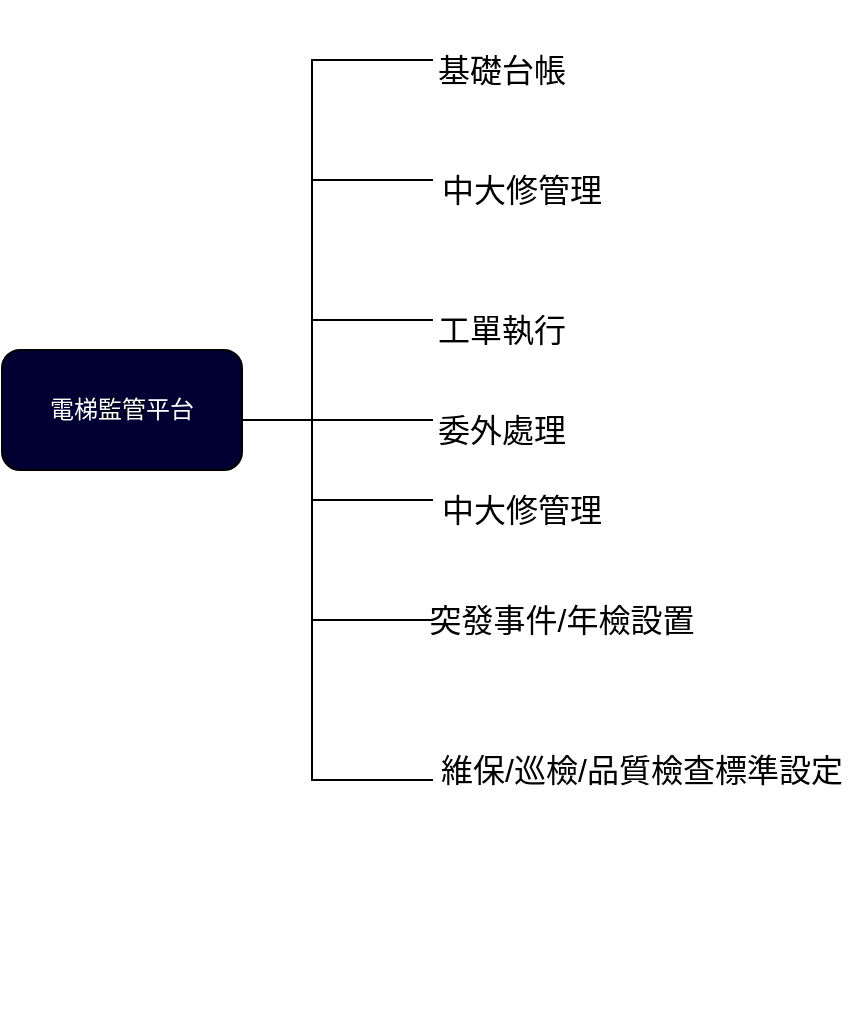<mxfile version="26.0.3">
  <diagram name="第 1 页" id="5rvKIDAVcGnyF-rBDE6Z">
    <mxGraphModel grid="1" page="1" gridSize="10" guides="1" tooltips="1" connect="1" arrows="1" fold="1" pageScale="1" pageWidth="827" pageHeight="1169" math="0" shadow="0">
      <root>
        <mxCell id="0" />
        <mxCell id="1" parent="0" />
        <mxCell id="5XZZF3SN_JpyJERcnlL9-2" value="電梯" style="rounded=1;whiteSpace=wrap;html=1;fillColor=#000033;" vertex="1" parent="1">
          <mxGeometry x="45" y="245" width="120" height="60" as="geometry" />
        </mxCell>
        <mxCell id="5XZZF3SN_JpyJERcnlL9-3" value="電梯監管平台" style="text;html=1;align=center;verticalAlign=middle;whiteSpace=wrap;rounded=0;fontColor=#FFFFFF;" vertex="1" parent="1">
          <mxGeometry x="60" y="260" width="90" height="30" as="geometry" />
        </mxCell>
        <mxCell id="5XZZF3SN_JpyJERcnlL9-8" value="" style="shape=partialRectangle;whiteSpace=wrap;html=1;top=0;left=0;fillColor=none;" vertex="1" parent="1">
          <mxGeometry x="165" y="220" width="35" height="60" as="geometry" />
        </mxCell>
        <mxCell id="5XZZF3SN_JpyJERcnlL9-9" value="" style="shape=partialRectangle;whiteSpace=wrap;html=1;right=0;top=0;bottom=0;fillColor=none;routingCenterX=-0.5;" vertex="1" parent="1">
          <mxGeometry x="200" y="160" width="120" height="60" as="geometry" />
        </mxCell>
        <mxCell id="5XZZF3SN_JpyJERcnlL9-10" value="" style="shape=partialRectangle;whiteSpace=wrap;html=1;right=0;top=0;bottom=0;fillColor=none;routingCenterX=-0.5;" vertex="1" parent="1">
          <mxGeometry x="200" y="100" width="120" height="60" as="geometry" />
        </mxCell>
        <mxCell id="5XZZF3SN_JpyJERcnlL9-11" value="" style="shape=partialRectangle;whiteSpace=wrap;html=1;right=0;top=0;bottom=0;fillColor=none;routingCenterX=-0.5;rotation=90;" vertex="1" parent="1">
          <mxGeometry x="170" y="190" width="120" height="60" as="geometry" />
        </mxCell>
        <mxCell id="5XZZF3SN_JpyJERcnlL9-16" value="" style="shape=partialRectangle;whiteSpace=wrap;html=1;right=0;top=0;bottom=0;fillColor=none;routingCenterX=-0.5;rotation=90;" vertex="1" parent="1">
          <mxGeometry x="170" y="130" width="120" height="60" as="geometry" />
        </mxCell>
        <mxCell id="5XZZF3SN_JpyJERcnlL9-17" value="" style="shape=partialRectangle;whiteSpace=wrap;html=1;right=0;top=0;bottom=0;fillColor=none;routingCenterX=-0.5;rotation=90;" vertex="1" parent="1">
          <mxGeometry x="170" y="260" width="120" height="60" as="geometry" />
        </mxCell>
        <mxCell id="5XZZF3SN_JpyJERcnlL9-20" value="" style="shape=partialRectangle;whiteSpace=wrap;html=1;right=0;top=0;bottom=0;fillColor=none;routingCenterX=-0.5;rotation=90;" vertex="1" parent="1">
          <mxGeometry x="170" y="310" width="120" height="60" as="geometry" />
        </mxCell>
        <mxCell id="5XZZF3SN_JpyJERcnlL9-21" value="" style="shape=partialRectangle;whiteSpace=wrap;html=1;right=0;top=0;bottom=0;fillColor=none;routingCenterX=-0.5;rotation=90;" vertex="1" parent="1">
          <mxGeometry x="170" y="350" width="120" height="60" as="geometry" />
        </mxCell>
        <mxCell id="5XZZF3SN_JpyJERcnlL9-22" value="" style="shape=partialRectangle;whiteSpace=wrap;html=1;right=0;top=0;bottom=0;fillColor=none;routingCenterX=-0.5;rotation=90;" vertex="1" parent="1">
          <mxGeometry x="170" y="410" width="120" height="60" as="geometry" />
        </mxCell>
        <mxCell id="5XZZF3SN_JpyJERcnlL9-23" value="" style="shape=partialRectangle;whiteSpace=wrap;html=1;right=0;top=0;bottom=0;fillColor=none;routingCenterX=-0.5;" vertex="1" parent="1">
          <mxGeometry x="200" y="280" width="120" height="60" as="geometry" />
        </mxCell>
        <mxCell id="5XZZF3SN_JpyJERcnlL9-24" value="" style="shape=partialRectangle;whiteSpace=wrap;html=1;right=0;top=0;bottom=0;fillColor=none;routingCenterX=-0.5;" vertex="1" parent="1">
          <mxGeometry x="200" y="340" width="120" height="60" as="geometry" />
        </mxCell>
        <mxCell id="5XZZF3SN_JpyJERcnlL9-25" value="" style="shape=partialRectangle;whiteSpace=wrap;html=1;right=0;top=0;bottom=0;fillColor=none;routingCenterX=-0.5;" vertex="1" parent="1">
          <mxGeometry x="200" y="400" width="120" height="60" as="geometry" />
        </mxCell>
        <mxCell id="5XZZF3SN_JpyJERcnlL9-26" value="" style="shape=partialRectangle;whiteSpace=wrap;html=1;right=0;top=0;bottom=0;fillColor=none;routingCenterX=-0.5;rotation=90;" vertex="1" parent="1">
          <mxGeometry x="170" y="490" width="120" height="60" as="geometry" />
        </mxCell>
        <mxCell id="5XZZF3SN_JpyJERcnlL9-27" value="基礎台帳" style="text;html=1;align=center;verticalAlign=middle;whiteSpace=wrap;rounded=0;fontSize=16;" vertex="1" parent="1">
          <mxGeometry x="240" y="70" width="110" height="70" as="geometry" />
        </mxCell>
        <mxCell id="5XZZF3SN_JpyJERcnlL9-28" value="中大修管理" style="text;html=1;align=center;verticalAlign=middle;whiteSpace=wrap;rounded=0;fontSize=16;" vertex="1" parent="1">
          <mxGeometry x="250" y="130" width="110" height="70" as="geometry" />
        </mxCell>
        <mxCell id="5XZZF3SN_JpyJERcnlL9-29" value="工單執行" style="text;html=1;align=center;verticalAlign=middle;whiteSpace=wrap;rounded=0;fontSize=16;" vertex="1" parent="1">
          <mxGeometry x="240" y="200" width="110" height="70" as="geometry" />
        </mxCell>
        <mxCell id="5XZZF3SN_JpyJERcnlL9-30" value="委外處理" style="text;html=1;align=center;verticalAlign=middle;whiteSpace=wrap;rounded=0;fontSize=16;" vertex="1" parent="1">
          <mxGeometry x="240" y="250" width="110" height="70" as="geometry" />
        </mxCell>
        <mxCell id="5XZZF3SN_JpyJERcnlL9-31" value="中大修管理" style="text;html=1;align=center;verticalAlign=middle;whiteSpace=wrap;rounded=0;fontSize=16;" vertex="1" parent="1">
          <mxGeometry x="250" y="290" width="110" height="70" as="geometry" />
        </mxCell>
        <mxCell id="5XZZF3SN_JpyJERcnlL9-32" value="突發事件/年檢設置" style="text;html=1;align=center;verticalAlign=middle;whiteSpace=wrap;rounded=0;fontSize=16;" vertex="1" parent="1">
          <mxGeometry x="250" y="345" width="150" height="70" as="geometry" />
        </mxCell>
        <mxCell id="5XZZF3SN_JpyJERcnlL9-33" value="維保/巡檢/品質檢查標準設定" style="text;html=1;align=center;verticalAlign=middle;whiteSpace=wrap;rounded=0;fontSize=16;" vertex="1" parent="1">
          <mxGeometry x="260" y="420" width="210" height="70" as="geometry" />
        </mxCell>
      </root>
    </mxGraphModel>
  </diagram>
</mxfile>
